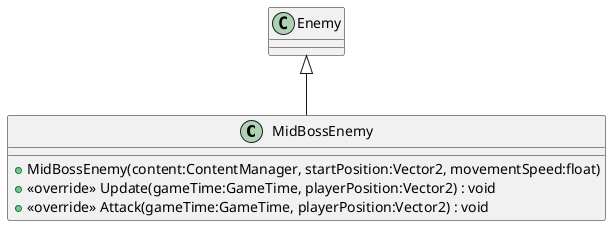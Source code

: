 @startuml
class MidBossEnemy {
    + MidBossEnemy(content:ContentManager, startPosition:Vector2, movementSpeed:float)
    + <<override>> Update(gameTime:GameTime, playerPosition:Vector2) : void
    + <<override>> Attack(gameTime:GameTime, playerPosition:Vector2) : void
}
Enemy <|-- MidBossEnemy
@enduml
